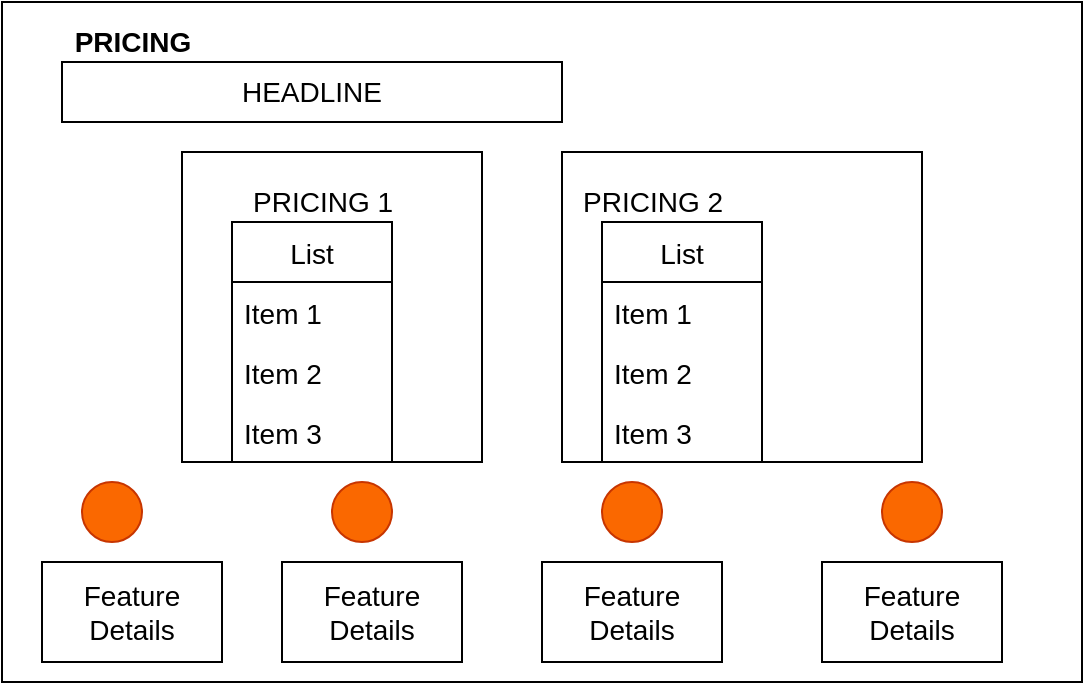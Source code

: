 <mxfile>
    <diagram id="bFdNZuqKUlMAKaPHYNox" name="Page-1">
        <mxGraphModel dx="564" dy="345" grid="1" gridSize="10" guides="1" tooltips="1" connect="1" arrows="1" fold="1" page="1" pageScale="1" pageWidth="850" pageHeight="1100" math="0" shadow="0">
            <root>
                <mxCell id="0"/>
                <mxCell id="1" parent="0"/>
                <mxCell id="2" value="" style="whiteSpace=wrap;html=1;" vertex="1" parent="1">
                    <mxGeometry x="10" y="50" width="540" height="340" as="geometry"/>
                </mxCell>
                <mxCell id="3" value="&lt;b&gt;&lt;font style=&quot;font-size: 14px&quot;&gt;PRICING&lt;/font&gt;&lt;/b&gt;" style="text;html=1;resizable=0;autosize=1;align=center;verticalAlign=middle;points=[];fillColor=none;strokeColor=none;rounded=0;" vertex="1" parent="1">
                    <mxGeometry x="40" y="60" width="70" height="20" as="geometry"/>
                </mxCell>
                <mxCell id="4" value="HEADLINE" style="whiteSpace=wrap;html=1;fontSize=14;" vertex="1" parent="1">
                    <mxGeometry x="40" y="80" width="250" height="30" as="geometry"/>
                </mxCell>
                <mxCell id="5" value="" style="whiteSpace=wrap;html=1;fontSize=14;" vertex="1" parent="1">
                    <mxGeometry x="100" y="125" width="150" height="155" as="geometry"/>
                </mxCell>
                <mxCell id="6" value="" style="whiteSpace=wrap;html=1;fontSize=14;" vertex="1" parent="1">
                    <mxGeometry x="290" y="125" width="180" height="155" as="geometry"/>
                </mxCell>
                <mxCell id="7" value="PRICING 1" style="text;html=1;resizable=0;autosize=1;align=center;verticalAlign=middle;points=[];fillColor=none;strokeColor=none;rounded=0;fontSize=14;" vertex="1" parent="1">
                    <mxGeometry x="125" y="140" width="90" height="20" as="geometry"/>
                </mxCell>
                <mxCell id="8" value="PRICING 2" style="text;html=1;resizable=0;autosize=1;align=center;verticalAlign=middle;points=[];fillColor=none;strokeColor=none;rounded=0;fontSize=14;" vertex="1" parent="1">
                    <mxGeometry x="290" y="140" width="90" height="20" as="geometry"/>
                </mxCell>
                <mxCell id="9" value="List" style="swimlane;fontStyle=0;childLayout=stackLayout;horizontal=1;startSize=30;horizontalStack=0;resizeParent=1;resizeParentMax=0;resizeLast=0;collapsible=1;marginBottom=0;fontSize=14;" vertex="1" parent="1">
                    <mxGeometry x="125" y="160" width="80" height="120" as="geometry"/>
                </mxCell>
                <mxCell id="10" value="Item 1" style="text;strokeColor=none;fillColor=none;align=left;verticalAlign=middle;spacingLeft=4;spacingRight=4;overflow=hidden;points=[[0,0.5],[1,0.5]];portConstraint=eastwest;rotatable=0;fontSize=14;" vertex="1" parent="9">
                    <mxGeometry y="30" width="80" height="30" as="geometry"/>
                </mxCell>
                <mxCell id="11" value="Item 2" style="text;strokeColor=none;fillColor=none;align=left;verticalAlign=middle;spacingLeft=4;spacingRight=4;overflow=hidden;points=[[0,0.5],[1,0.5]];portConstraint=eastwest;rotatable=0;fontSize=14;" vertex="1" parent="9">
                    <mxGeometry y="60" width="80" height="30" as="geometry"/>
                </mxCell>
                <mxCell id="12" value="Item 3" style="text;strokeColor=none;fillColor=none;align=left;verticalAlign=middle;spacingLeft=4;spacingRight=4;overflow=hidden;points=[[0,0.5],[1,0.5]];portConstraint=eastwest;rotatable=0;fontSize=14;" vertex="1" parent="9">
                    <mxGeometry y="90" width="80" height="30" as="geometry"/>
                </mxCell>
                <mxCell id="14" value="List" style="swimlane;fontStyle=0;childLayout=stackLayout;horizontal=1;startSize=30;horizontalStack=0;resizeParent=1;resizeParentMax=0;resizeLast=0;collapsible=1;marginBottom=0;fontSize=14;" vertex="1" parent="1">
                    <mxGeometry x="310" y="160" width="80" height="120" as="geometry"/>
                </mxCell>
                <mxCell id="15" value="Item 1" style="text;strokeColor=none;fillColor=none;align=left;verticalAlign=middle;spacingLeft=4;spacingRight=4;overflow=hidden;points=[[0,0.5],[1,0.5]];portConstraint=eastwest;rotatable=0;fontSize=14;" vertex="1" parent="14">
                    <mxGeometry y="30" width="80" height="30" as="geometry"/>
                </mxCell>
                <mxCell id="16" value="Item 2" style="text;strokeColor=none;fillColor=none;align=left;verticalAlign=middle;spacingLeft=4;spacingRight=4;overflow=hidden;points=[[0,0.5],[1,0.5]];portConstraint=eastwest;rotatable=0;fontSize=14;" vertex="1" parent="14">
                    <mxGeometry y="60" width="80" height="30" as="geometry"/>
                </mxCell>
                <mxCell id="17" value="Item 3" style="text;strokeColor=none;fillColor=none;align=left;verticalAlign=middle;spacingLeft=4;spacingRight=4;overflow=hidden;points=[[0,0.5],[1,0.5]];portConstraint=eastwest;rotatable=0;fontSize=14;" vertex="1" parent="14">
                    <mxGeometry y="90" width="80" height="30" as="geometry"/>
                </mxCell>
                <mxCell id="18" value="" style="ellipse;whiteSpace=wrap;html=1;aspect=fixed;fontSize=14;fillColor=#fa6800;fontColor=#000000;strokeColor=#C73500;" vertex="1" parent="1">
                    <mxGeometry x="175" y="290" width="30" height="30" as="geometry"/>
                </mxCell>
                <mxCell id="19" value="" style="ellipse;whiteSpace=wrap;html=1;aspect=fixed;fontSize=14;fillColor=#fa6800;fontColor=#000000;strokeColor=#C73500;" vertex="1" parent="1">
                    <mxGeometry x="50" y="290" width="30" height="30" as="geometry"/>
                </mxCell>
                <mxCell id="21" value="" style="ellipse;whiteSpace=wrap;html=1;aspect=fixed;fontSize=14;fillColor=#fa6800;fontColor=#000000;strokeColor=#C73500;" vertex="1" parent="1">
                    <mxGeometry x="310" y="290" width="30" height="30" as="geometry"/>
                </mxCell>
                <mxCell id="22" value="" style="ellipse;whiteSpace=wrap;html=1;aspect=fixed;fontSize=14;fillColor=#fa6800;fontColor=#000000;strokeColor=#C73500;" vertex="1" parent="1">
                    <mxGeometry x="450" y="290" width="30" height="30" as="geometry"/>
                </mxCell>
                <mxCell id="23" value="Feature&lt;br&gt;Details" style="whiteSpace=wrap;html=1;fontSize=14;" vertex="1" parent="1">
                    <mxGeometry x="30" y="330" width="90" height="50" as="geometry"/>
                </mxCell>
                <mxCell id="24" value="Feature&lt;br&gt;Details" style="whiteSpace=wrap;html=1;fontSize=14;" vertex="1" parent="1">
                    <mxGeometry x="150" y="330" width="90" height="50" as="geometry"/>
                </mxCell>
                <mxCell id="25" value="Feature&lt;br&gt;Details" style="whiteSpace=wrap;html=1;fontSize=14;" vertex="1" parent="1">
                    <mxGeometry x="280" y="330" width="90" height="50" as="geometry"/>
                </mxCell>
                <mxCell id="26" value="Feature&lt;br&gt;Details" style="whiteSpace=wrap;html=1;fontSize=14;" vertex="1" parent="1">
                    <mxGeometry x="420" y="330" width="90" height="50" as="geometry"/>
                </mxCell>
            </root>
        </mxGraphModel>
    </diagram>
</mxfile>